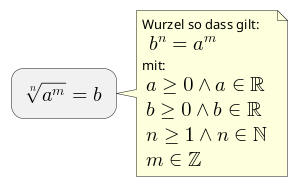 @startuml
:<math>root(n)(a^m)=b</math>;
note right
Wurzel so dass gilt:
 <math>b^n = a^m</math>
mit:
<math>a>=0 ^^ a in RR</math>
<math>b>=0 ^^ b in RR</math>
<math>n>=1 ^^ n in NN</math>
<math>m in ZZ</math>
end note
@enduml